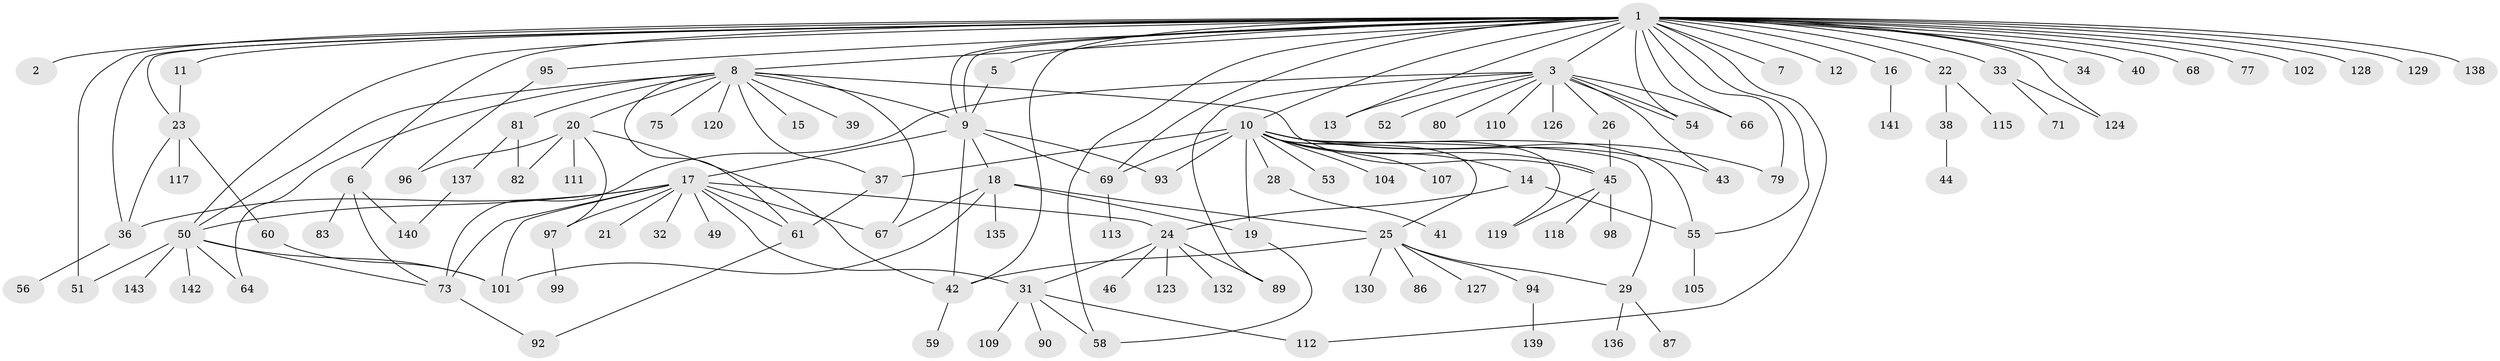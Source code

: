 // original degree distribution, {38: 0.006993006993006993, 1: 0.44755244755244755, 5: 0.04195804195804196, 10: 0.013986013986013986, 2: 0.24475524475524477, 4: 0.06293706293706294, 14: 0.006993006993006993, 17: 0.006993006993006993, 3: 0.11888111888111888, 15: 0.006993006993006993, 7: 0.02097902097902098, 6: 0.02097902097902098}
// Generated by graph-tools (version 1.1) at 2025/41/03/06/25 10:41:47]
// undirected, 112 vertices, 164 edges
graph export_dot {
graph [start="1"]
  node [color=gray90,style=filled];
  1 [super="+35"];
  2;
  3 [super="+4"];
  5;
  6 [super="+76"];
  7 [super="+63"];
  8 [super="+57"];
  9 [super="+133"];
  10 [super="+100"];
  11 [super="+72"];
  12;
  13;
  14 [super="+78"];
  15;
  16 [super="+134"];
  17 [super="+74"];
  18 [super="+62"];
  19;
  20 [super="+48"];
  21;
  22 [super="+30"];
  23 [super="+121"];
  24 [super="+27"];
  25 [super="+65"];
  26;
  28;
  29;
  31 [super="+84"];
  32;
  33 [super="+125"];
  34;
  36;
  37 [super="+131"];
  38;
  39;
  40 [super="+88"];
  41;
  42;
  43;
  44;
  45 [super="+47"];
  46;
  49;
  50 [super="+85"];
  51;
  52;
  53;
  54;
  55 [super="+116"];
  56;
  58;
  59;
  60;
  61 [super="+91"];
  64;
  66;
  67 [super="+70"];
  68;
  69;
  71;
  73 [super="+114"];
  75;
  77;
  79;
  80;
  81;
  82;
  83;
  86;
  87;
  89;
  90 [super="+103"];
  92;
  93 [super="+106"];
  94;
  95;
  96;
  97;
  98;
  99;
  101 [super="+108"];
  102;
  104;
  105;
  107;
  109;
  110;
  111;
  112;
  113;
  115;
  117;
  118 [super="+122"];
  119;
  120;
  123;
  124;
  126;
  127;
  128;
  129;
  130;
  132;
  135;
  136;
  137;
  138;
  139;
  140;
  141;
  142;
  143;
  1 -- 2;
  1 -- 3;
  1 -- 5;
  1 -- 6;
  1 -- 7;
  1 -- 8;
  1 -- 9;
  1 -- 9;
  1 -- 10;
  1 -- 11;
  1 -- 12;
  1 -- 13;
  1 -- 16 [weight=2];
  1 -- 22;
  1 -- 23;
  1 -- 33;
  1 -- 34;
  1 -- 36;
  1 -- 40;
  1 -- 42;
  1 -- 51;
  1 -- 54;
  1 -- 55;
  1 -- 58;
  1 -- 66;
  1 -- 68;
  1 -- 69;
  1 -- 77;
  1 -- 79;
  1 -- 95;
  1 -- 102;
  1 -- 112;
  1 -- 124;
  1 -- 128;
  1 -- 129;
  1 -- 138;
  1 -- 50;
  3 -- 26;
  3 -- 54;
  3 -- 54;
  3 -- 66;
  3 -- 73;
  3 -- 43;
  3 -- 13;
  3 -- 110;
  3 -- 80;
  3 -- 52;
  3 -- 89;
  3 -- 126;
  5 -- 9;
  6 -- 83;
  6 -- 140;
  6 -- 73;
  8 -- 15;
  8 -- 20;
  8 -- 37;
  8 -- 39;
  8 -- 45;
  8 -- 61;
  8 -- 64;
  8 -- 75;
  8 -- 81;
  8 -- 120;
  8 -- 9;
  8 -- 50;
  8 -- 67;
  9 -- 17;
  9 -- 18;
  9 -- 42;
  9 -- 69;
  9 -- 93;
  10 -- 14;
  10 -- 19;
  10 -- 28;
  10 -- 29;
  10 -- 37;
  10 -- 45;
  10 -- 53;
  10 -- 55;
  10 -- 69;
  10 -- 79;
  10 -- 93;
  10 -- 104;
  10 -- 107;
  10 -- 119;
  10 -- 43;
  10 -- 25;
  11 -- 23;
  14 -- 24;
  14 -- 55;
  16 -- 141;
  17 -- 21;
  17 -- 24;
  17 -- 31 [weight=2];
  17 -- 32;
  17 -- 36;
  17 -- 49;
  17 -- 67;
  17 -- 97;
  17 -- 101;
  17 -- 50;
  17 -- 73;
  17 -- 61;
  18 -- 19;
  18 -- 25;
  18 -- 67;
  18 -- 101;
  18 -- 135;
  19 -- 58;
  20 -- 42;
  20 -- 97;
  20 -- 111;
  20 -- 96;
  20 -- 82;
  22 -- 115;
  22 -- 38;
  23 -- 36;
  23 -- 60;
  23 -- 117;
  24 -- 31;
  24 -- 46;
  24 -- 123;
  24 -- 132;
  24 -- 89;
  25 -- 29;
  25 -- 42;
  25 -- 86;
  25 -- 127;
  25 -- 94;
  25 -- 130;
  26 -- 45;
  28 -- 41;
  29 -- 87;
  29 -- 136;
  31 -- 58;
  31 -- 90;
  31 -- 112;
  31 -- 109;
  33 -- 71;
  33 -- 124;
  36 -- 56;
  37 -- 61;
  38 -- 44;
  42 -- 59;
  45 -- 98;
  45 -- 118;
  45 -- 119;
  50 -- 64;
  50 -- 143;
  50 -- 51;
  50 -- 101;
  50 -- 73;
  50 -- 142;
  55 -- 105;
  60 -- 101;
  61 -- 92;
  69 -- 113;
  73 -- 92;
  81 -- 82;
  81 -- 137;
  94 -- 139;
  95 -- 96;
  97 -- 99;
  137 -- 140;
}
